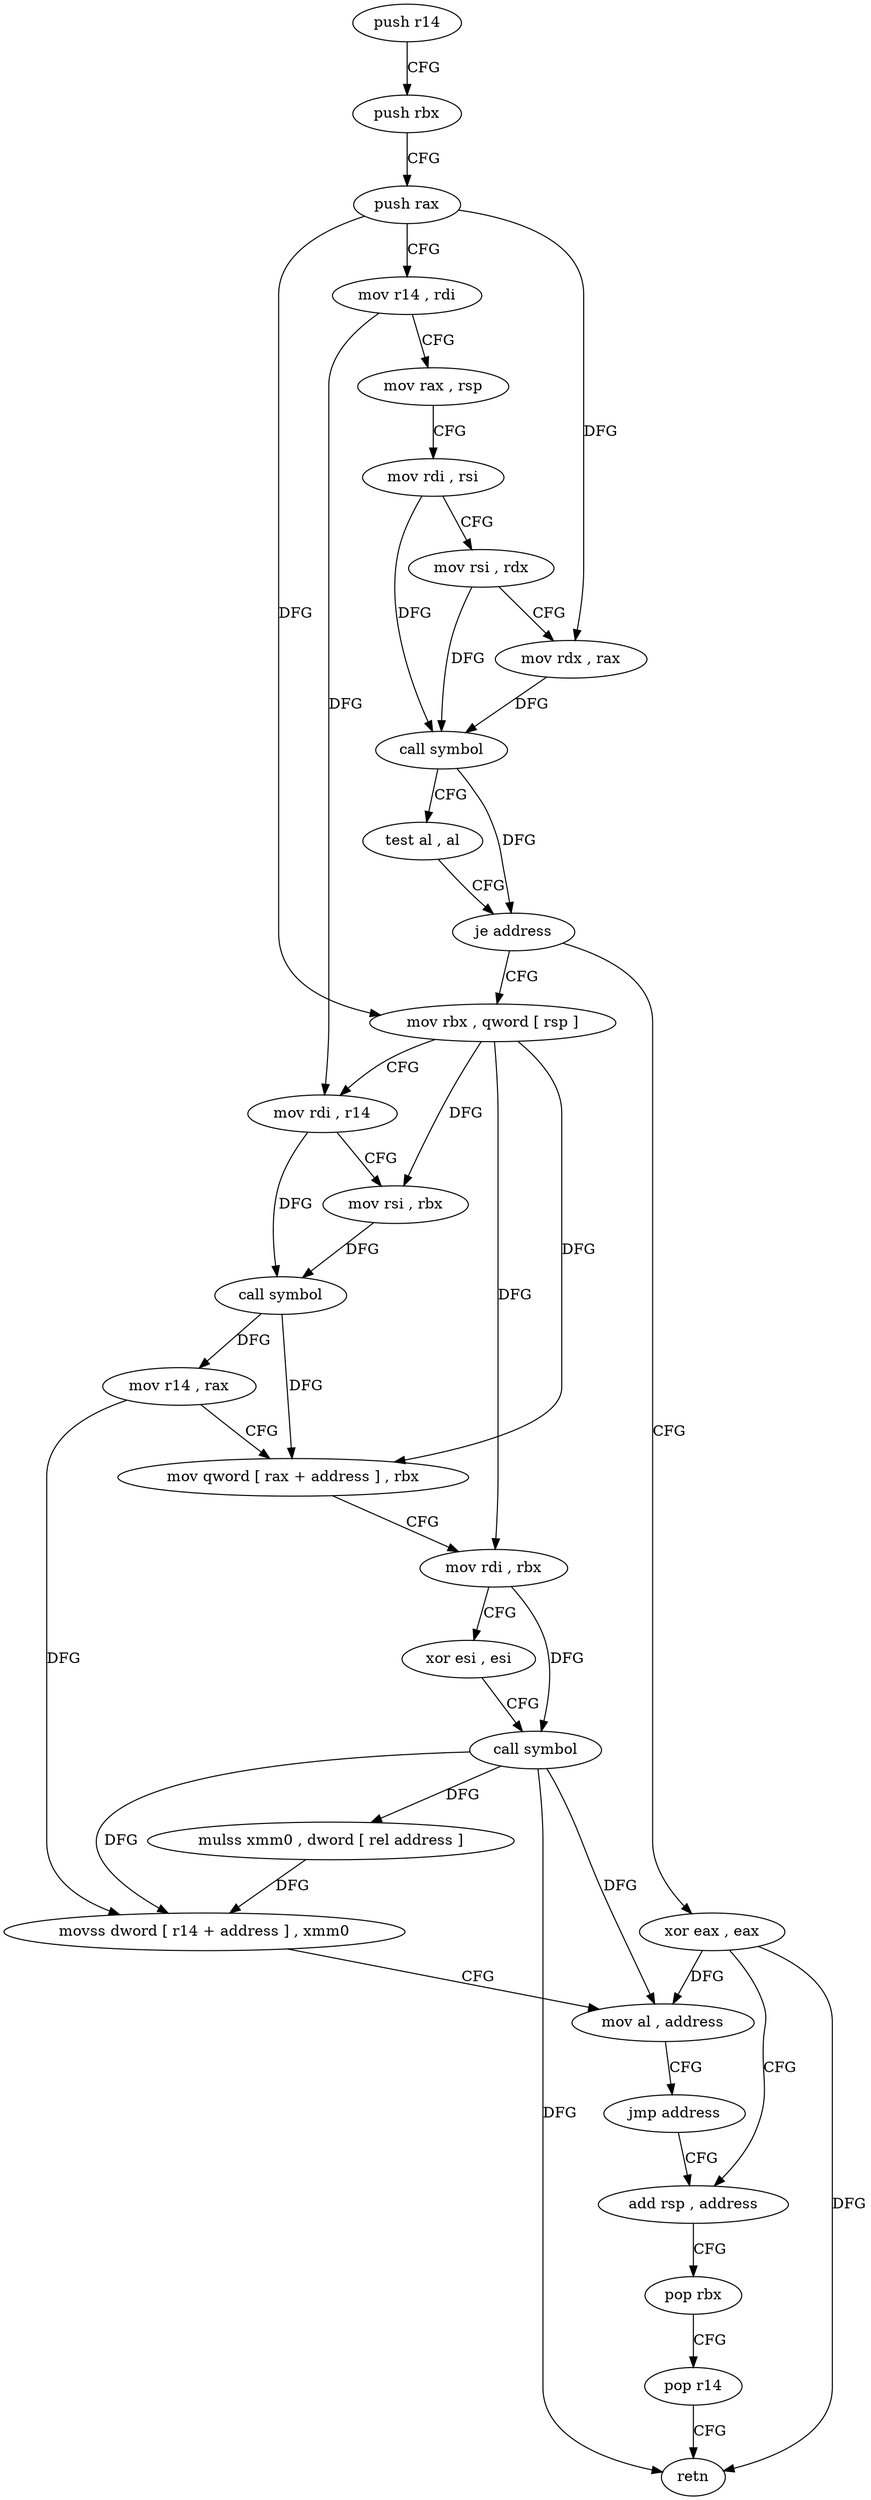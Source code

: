 digraph "func" {
"4242576" [label = "push r14" ]
"4242578" [label = "push rbx" ]
"4242579" [label = "push rax" ]
"4242580" [label = "mov r14 , rdi" ]
"4242583" [label = "mov rax , rsp" ]
"4242586" [label = "mov rdi , rsi" ]
"4242589" [label = "mov rsi , rdx" ]
"4242592" [label = "mov rdx , rax" ]
"4242595" [label = "call symbol" ]
"4242600" [label = "test al , al" ]
"4242602" [label = "je address" ]
"4242654" [label = "xor eax , eax" ]
"4242604" [label = "mov rbx , qword [ rsp ]" ]
"4242656" [label = "add rsp , address" ]
"4242608" [label = "mov rdi , r14" ]
"4242611" [label = "mov rsi , rbx" ]
"4242614" [label = "call symbol" ]
"4242619" [label = "mov r14 , rax" ]
"4242622" [label = "mov qword [ rax + address ] , rbx" ]
"4242626" [label = "mov rdi , rbx" ]
"4242629" [label = "xor esi , esi" ]
"4242631" [label = "call symbol" ]
"4242636" [label = "mulss xmm0 , dword [ rel address ]" ]
"4242644" [label = "movss dword [ r14 + address ] , xmm0" ]
"4242650" [label = "mov al , address" ]
"4242652" [label = "jmp address" ]
"4242660" [label = "pop rbx" ]
"4242661" [label = "pop r14" ]
"4242663" [label = "retn" ]
"4242576" -> "4242578" [ label = "CFG" ]
"4242578" -> "4242579" [ label = "CFG" ]
"4242579" -> "4242580" [ label = "CFG" ]
"4242579" -> "4242604" [ label = "DFG" ]
"4242579" -> "4242592" [ label = "DFG" ]
"4242580" -> "4242583" [ label = "CFG" ]
"4242580" -> "4242608" [ label = "DFG" ]
"4242583" -> "4242586" [ label = "CFG" ]
"4242586" -> "4242589" [ label = "CFG" ]
"4242586" -> "4242595" [ label = "DFG" ]
"4242589" -> "4242592" [ label = "CFG" ]
"4242589" -> "4242595" [ label = "DFG" ]
"4242592" -> "4242595" [ label = "DFG" ]
"4242595" -> "4242600" [ label = "CFG" ]
"4242595" -> "4242602" [ label = "DFG" ]
"4242600" -> "4242602" [ label = "CFG" ]
"4242602" -> "4242654" [ label = "CFG" ]
"4242602" -> "4242604" [ label = "CFG" ]
"4242654" -> "4242656" [ label = "CFG" ]
"4242654" -> "4242650" [ label = "DFG" ]
"4242654" -> "4242663" [ label = "DFG" ]
"4242604" -> "4242608" [ label = "CFG" ]
"4242604" -> "4242611" [ label = "DFG" ]
"4242604" -> "4242622" [ label = "DFG" ]
"4242604" -> "4242626" [ label = "DFG" ]
"4242656" -> "4242660" [ label = "CFG" ]
"4242608" -> "4242611" [ label = "CFG" ]
"4242608" -> "4242614" [ label = "DFG" ]
"4242611" -> "4242614" [ label = "DFG" ]
"4242614" -> "4242619" [ label = "DFG" ]
"4242614" -> "4242622" [ label = "DFG" ]
"4242619" -> "4242622" [ label = "CFG" ]
"4242619" -> "4242644" [ label = "DFG" ]
"4242622" -> "4242626" [ label = "CFG" ]
"4242626" -> "4242629" [ label = "CFG" ]
"4242626" -> "4242631" [ label = "DFG" ]
"4242629" -> "4242631" [ label = "CFG" ]
"4242631" -> "4242636" [ label = "DFG" ]
"4242631" -> "4242650" [ label = "DFG" ]
"4242631" -> "4242663" [ label = "DFG" ]
"4242631" -> "4242644" [ label = "DFG" ]
"4242636" -> "4242644" [ label = "DFG" ]
"4242644" -> "4242650" [ label = "CFG" ]
"4242650" -> "4242652" [ label = "CFG" ]
"4242652" -> "4242656" [ label = "CFG" ]
"4242660" -> "4242661" [ label = "CFG" ]
"4242661" -> "4242663" [ label = "CFG" ]
}
